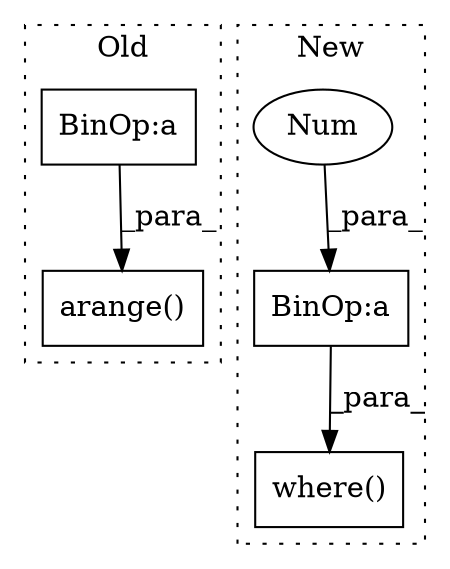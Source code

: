 digraph G {
subgraph cluster0 {
1 [label="arange()" a="75" s="993,1008" l="10,1" shape="box"];
5 [label="BinOp:a" a="82" s="1004" l="1" shape="box"];
label = "Old";
style="dotted";
}
subgraph cluster1 {
2 [label="where()" a="75" s="1124,1137" l="9,1" shape="box"];
3 [label="BinOp:a" a="82" s="1035" l="2" shape="box"];
4 [label="Num" a="76" s="1037" l="1" shape="ellipse"];
label = "New";
style="dotted";
}
3 -> 2 [label="_para_"];
4 -> 3 [label="_para_"];
5 -> 1 [label="_para_"];
}